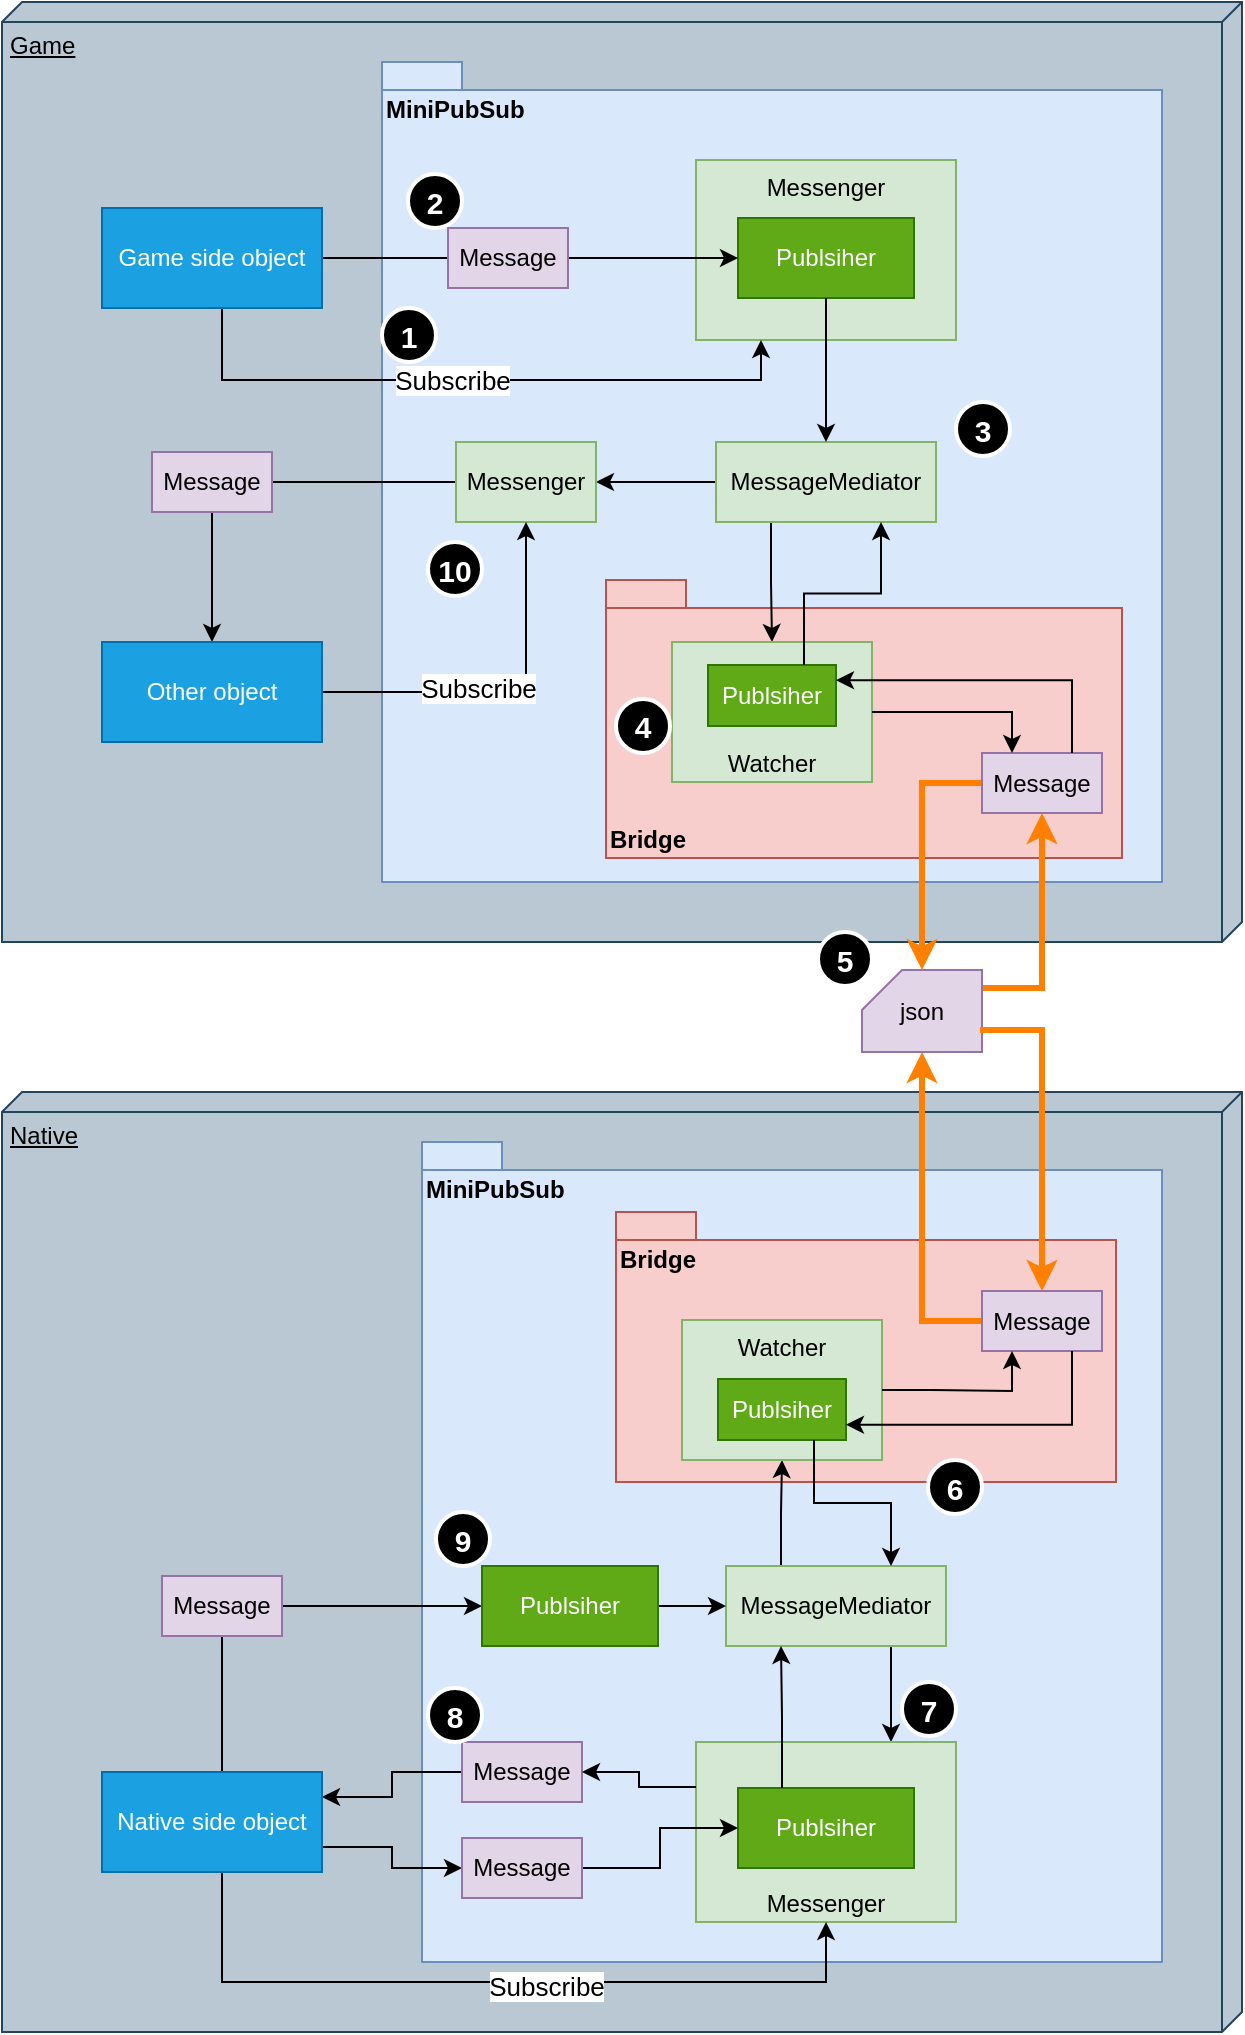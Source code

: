 <mxfile version="24.7.8">
  <diagram name="페이지-1" id="IK191SdpP6nFnNJA5NYr">
    <mxGraphModel dx="1026" dy="684" grid="1" gridSize="10" guides="1" tooltips="1" connect="1" arrows="1" fold="1" page="1" pageScale="1" pageWidth="827" pageHeight="1169" math="0" shadow="0">
      <root>
        <mxCell id="0" />
        <mxCell id="1" parent="0" />
        <mxCell id="MOfZ0UF6O1ds08dy238V-4" value="Game" style="verticalAlign=top;align=left;spacingTop=8;spacingLeft=2;spacingRight=12;shape=cube;size=10;direction=south;fontStyle=4;html=1;whiteSpace=wrap;rotation=0;labelBackgroundColor=none;rounded=0;fillStyle=auto;fillColor=#bac8d3;strokeColor=#23445d;" parent="1" vertex="1">
          <mxGeometry x="120" y="120" width="620" height="470" as="geometry" />
        </mxCell>
        <mxCell id="MOfZ0UF6O1ds08dy238V-5" value="Native" style="verticalAlign=top;align=left;spacingTop=8;spacingLeft=2;spacingRight=12;shape=cube;size=10;direction=south;fontStyle=4;html=1;whiteSpace=wrap;rotation=0;labelBackgroundColor=none;rounded=0;fillColor=#bac8d3;strokeColor=#23445d;" parent="1" vertex="1">
          <mxGeometry x="120" y="665" width="620" height="470" as="geometry" />
        </mxCell>
        <mxCell id="MOfZ0UF6O1ds08dy238V-25" value="MiniPubSub" style="shape=folder;fontStyle=1;spacingTop=10;tabWidth=40;tabHeight=14;tabPosition=left;html=1;whiteSpace=wrap;fillColor=#dae8fc;strokeColor=#6c8ebf;verticalAlign=top;align=left;rounded=0;" parent="1" vertex="1">
          <mxGeometry x="310" y="150" width="390" height="410" as="geometry" />
        </mxCell>
        <mxCell id="MOfZ0UF6O1ds08dy238V-14" value="Game Bridge" style="shape=folder;fontStyle=1;spacingTop=10;tabWidth=40;tabHeight=14;tabPosition=left;html=1;whiteSpace=wrap;fillColor=#d5e8d4;strokeColor=#82b366;rounded=0;" parent="1" vertex="1">
          <mxGeometry x="592" y="724" width="70" height="50" as="geometry" />
        </mxCell>
        <mxCell id="MOfZ0UF6O1ds08dy238V-15" value="Bridge" style="shape=folder;fontStyle=1;spacingTop=10;tabWidth=40;tabHeight=14;tabPosition=left;html=1;whiteSpace=wrap;fillColor=#f8cecc;strokeColor=#b85450;verticalAlign=bottom;align=left;rounded=0;" parent="1" vertex="1">
          <mxGeometry x="422" y="409" width="258" height="139" as="geometry" />
        </mxCell>
        <mxCell id="MOfZ0UF6O1ds08dy238V-94" style="edgeStyle=orthogonalEdgeStyle;rounded=0;orthogonalLoop=1;jettySize=auto;html=1;entryX=1;entryY=0.5;entryDx=0;entryDy=0;" parent="1" source="MOfZ0UF6O1ds08dy238V-18" target="MOfZ0UF6O1ds08dy238V-93" edge="1">
          <mxGeometry relative="1" as="geometry" />
        </mxCell>
        <mxCell id="MOfZ0UF6O1ds08dy238V-115" style="edgeStyle=orthogonalEdgeStyle;rounded=0;orthogonalLoop=1;jettySize=auto;html=1;exitX=0.25;exitY=1;exitDx=0;exitDy=0;" parent="1" source="MOfZ0UF6O1ds08dy238V-18" target="MOfZ0UF6O1ds08dy238V-112" edge="1">
          <mxGeometry relative="1" as="geometry" />
        </mxCell>
        <mxCell id="MOfZ0UF6O1ds08dy238V-18" value="MessageMediator" style="html=1;whiteSpace=wrap;labelBackgroundColor=none;fillColor=#d5e8d4;strokeColor=#82b366;rounded=0;" parent="1" vertex="1">
          <mxGeometry x="477" y="340" width="110" height="40" as="geometry" />
        </mxCell>
        <mxCell id="MOfZ0UF6O1ds08dy238V-22" value="" style="group;rounded=0;" parent="1" vertex="1" connectable="0">
          <mxGeometry x="462" y="199" width="130" height="90" as="geometry" />
        </mxCell>
        <mxCell id="MOfZ0UF6O1ds08dy238V-19" value="Messenger" style="html=1;whiteSpace=wrap;labelBackgroundColor=none;fillColor=#d5e8d4;strokeColor=#82b366;verticalAlign=top;horizontal=1;align=center;rounded=0;" parent="MOfZ0UF6O1ds08dy238V-22" vertex="1">
          <mxGeometry x="5" width="130" height="90" as="geometry" />
        </mxCell>
        <mxCell id="MOfZ0UF6O1ds08dy238V-7" value="Publsiher" style="html=1;whiteSpace=wrap;labelBackgroundColor=none;fillColor=#60a917;strokeColor=#2D7600;fontColor=#ffffff;rounded=0;" parent="MOfZ0UF6O1ds08dy238V-22" vertex="1">
          <mxGeometry x="26" y="29" width="88" height="40" as="geometry" />
        </mxCell>
        <mxCell id="MOfZ0UF6O1ds08dy238V-100" style="edgeStyle=orthogonalEdgeStyle;rounded=0;orthogonalLoop=1;jettySize=auto;html=1;entryX=0;entryY=0.5;entryDx=0;entryDy=0;" parent="1" source="MOfZ0UF6O1ds08dy238V-27" target="MOfZ0UF6O1ds08dy238V-7" edge="1">
          <mxGeometry relative="1" as="geometry" />
        </mxCell>
        <mxCell id="MOfZ0UF6O1ds08dy238V-132" style="edgeStyle=orthogonalEdgeStyle;orthogonalLoop=1;jettySize=auto;html=1;exitX=1;exitY=0.75;exitDx=0;exitDy=0;entryX=0.25;entryY=1;entryDx=0;entryDy=0;rounded=0;curved=0;" parent="1" source="MOfZ0UF6O1ds08dy238V-27" target="MOfZ0UF6O1ds08dy238V-19" edge="1">
          <mxGeometry relative="1" as="geometry">
            <Array as="points">
              <mxPoint x="230" y="261" />
              <mxPoint x="230" y="309" />
              <mxPoint x="499" y="309" />
            </Array>
          </mxGeometry>
        </mxCell>
        <mxCell id="MOfZ0UF6O1ds08dy238V-133" value="&lt;font style=&quot;font-size: 13px;&quot;&gt;Subscribe&lt;/font&gt;" style="edgeLabel;html=1;align=center;verticalAlign=middle;resizable=0;points=[];" parent="MOfZ0UF6O1ds08dy238V-132" vertex="1" connectable="0">
          <mxGeometry x="0.099" relative="1" as="geometry">
            <mxPoint as="offset" />
          </mxGeometry>
        </mxCell>
        <mxCell id="MOfZ0UF6O1ds08dy238V-27" value="Game side object" style="html=1;whiteSpace=wrap;fillColor=#1ba1e2;fontColor=#ffffff;strokeColor=#006EAF;rounded=0;" parent="1" vertex="1">
          <mxGeometry x="170" y="223" width="110" height="50" as="geometry" />
        </mxCell>
        <mxCell id="MOfZ0UF6O1ds08dy238V-1" value="Message" style="html=1;whiteSpace=wrap;labelBackgroundColor=none;fillColor=#e1d5e7;strokeColor=#9673a6;rounded=0;" parent="1" vertex="1">
          <mxGeometry x="343" y="233" width="60" height="30" as="geometry" />
        </mxCell>
        <mxCell id="MOfZ0UF6O1ds08dy238V-123" style="edgeStyle=orthogonalEdgeStyle;rounded=0;orthogonalLoop=1;jettySize=auto;html=1;exitX=0.967;exitY=0.22;exitDx=0;exitDy=0;exitPerimeter=0;entryX=0.5;entryY=1;entryDx=0;entryDy=0;strokeColor=#FF8000;strokeWidth=3;" parent="1" source="MOfZ0UF6O1ds08dy238V-9" target="MOfZ0UF6O1ds08dy238V-46" edge="1">
          <mxGeometry relative="1" as="geometry">
            <Array as="points">
              <mxPoint x="640" y="613" />
            </Array>
          </mxGeometry>
        </mxCell>
        <mxCell id="MOfZ0UF6O1ds08dy238V-9" value="json" style="shape=card;whiteSpace=wrap;html=1;fillColor=#e1d5e7;strokeColor=#9673a6;size=20;rounded=0;" parent="1" vertex="1">
          <mxGeometry x="550" y="604" width="60" height="41" as="geometry" />
        </mxCell>
        <mxCell id="MOfZ0UF6O1ds08dy238V-121" style="edgeStyle=orthogonalEdgeStyle;rounded=0;orthogonalLoop=1;jettySize=auto;html=1;strokeColor=#FF8000;strokeWidth=3;" parent="1" source="MOfZ0UF6O1ds08dy238V-46" target="MOfZ0UF6O1ds08dy238V-9" edge="1">
          <mxGeometry relative="1" as="geometry">
            <Array as="points">
              <mxPoint x="580" y="511" />
            </Array>
          </mxGeometry>
        </mxCell>
        <mxCell id="MOfZ0UF6O1ds08dy238V-46" value="Message" style="html=1;whiteSpace=wrap;labelBackgroundColor=none;fillColor=#e1d5e7;strokeColor=#9673a6;rounded=0;" parent="1" vertex="1">
          <mxGeometry x="610" y="495.5" width="60" height="30" as="geometry" />
        </mxCell>
        <mxCell id="MOfZ0UF6O1ds08dy238V-53" value="MiniPubSub" style="shape=folder;fontStyle=1;spacingTop=10;tabWidth=40;tabHeight=14;tabPosition=left;html=1;whiteSpace=wrap;fillColor=#dae8fc;strokeColor=#6c8ebf;verticalAlign=top;align=left;rounded=0;" parent="1" vertex="1">
          <mxGeometry x="330" y="690" width="370" height="410" as="geometry" />
        </mxCell>
        <mxCell id="MOfZ0UF6O1ds08dy238V-54" value="Bridge" style="shape=folder;fontStyle=1;spacingTop=10;tabWidth=40;tabHeight=14;tabPosition=left;html=1;whiteSpace=wrap;fillColor=#f8cecc;strokeColor=#b85450;verticalAlign=top;align=left;rounded=0;" parent="1" vertex="1">
          <mxGeometry x="427" y="725" width="250" height="135" as="geometry" />
        </mxCell>
        <mxCell id="MOfZ0UF6O1ds08dy238V-55" style="edgeStyle=orthogonalEdgeStyle;rounded=0;orthogonalLoop=1;jettySize=auto;html=1;exitX=0.25;exitY=0;exitDx=0;exitDy=0;" parent="1" source="MOfZ0UF6O1ds08dy238V-56" target="MOfZ0UF6O1ds08dy238V-63" edge="1">
          <mxGeometry relative="1" as="geometry" />
        </mxCell>
        <mxCell id="MOfZ0UF6O1ds08dy238V-87" style="edgeStyle=orthogonalEdgeStyle;rounded=0;orthogonalLoop=1;jettySize=auto;html=1;exitX=0.75;exitY=1;exitDx=0;exitDy=0;entryX=0.75;entryY=0;entryDx=0;entryDy=0;" parent="1" source="MOfZ0UF6O1ds08dy238V-56" target="MOfZ0UF6O1ds08dy238V-58" edge="1">
          <mxGeometry relative="1" as="geometry" />
        </mxCell>
        <mxCell id="MOfZ0UF6O1ds08dy238V-56" value="MessageMediator" style="html=1;whiteSpace=wrap;labelBackgroundColor=none;fillColor=#d5e8d4;strokeColor=#82b366;rounded=0;" parent="1" vertex="1">
          <mxGeometry x="482" y="902" width="110" height="40" as="geometry" />
        </mxCell>
        <mxCell id="MOfZ0UF6O1ds08dy238V-57" value="" style="group;verticalAlign=bottom;align=center;rounded=0;" parent="1" vertex="1" connectable="0">
          <mxGeometry x="467" y="990" width="130" height="90" as="geometry" />
        </mxCell>
        <mxCell id="MOfZ0UF6O1ds08dy238V-58" value="Messenger" style="html=1;whiteSpace=wrap;labelBackgroundColor=none;fillColor=#d5e8d4;strokeColor=#82b366;verticalAlign=bottom;horizontal=1;align=center;rounded=0;" parent="MOfZ0UF6O1ds08dy238V-57" vertex="1">
          <mxGeometry width="130" height="90" as="geometry" />
        </mxCell>
        <mxCell id="MOfZ0UF6O1ds08dy238V-59" value="Publsiher" style="html=1;whiteSpace=wrap;labelBackgroundColor=none;fillColor=#60a917;strokeColor=#2D7600;fontColor=#ffffff;rounded=0;" parent="MOfZ0UF6O1ds08dy238V-57" vertex="1">
          <mxGeometry x="21" y="23" width="88" height="40" as="geometry" />
        </mxCell>
        <mxCell id="MOfZ0UF6O1ds08dy238V-75" style="edgeStyle=orthogonalEdgeStyle;rounded=0;orthogonalLoop=1;jettySize=auto;html=1;entryX=1;entryY=0.25;entryDx=0;entryDy=0;" parent="1" source="MOfZ0UF6O1ds08dy238V-61" target="MOfZ0UF6O1ds08dy238V-74" edge="1">
          <mxGeometry relative="1" as="geometry" />
        </mxCell>
        <mxCell id="MOfZ0UF6O1ds08dy238V-61" value="Message" style="html=1;whiteSpace=wrap;labelBackgroundColor=none;fillColor=#e1d5e7;strokeColor=#9673a6;rounded=0;" parent="1" vertex="1">
          <mxGeometry x="350" y="990" width="60" height="30" as="geometry" />
        </mxCell>
        <mxCell id="MOfZ0UF6O1ds08dy238V-117" style="edgeStyle=orthogonalEdgeStyle;rounded=0;orthogonalLoop=1;jettySize=auto;html=1;entryX=0.5;entryY=1;entryDx=0;entryDy=0;entryPerimeter=0;strokeColor=#FF8000;strokeWidth=3;" parent="1" source="MOfZ0UF6O1ds08dy238V-65" target="MOfZ0UF6O1ds08dy238V-9" edge="1">
          <mxGeometry relative="1" as="geometry">
            <mxPoint x="580" y="650" as="targetPoint" />
            <Array as="points">
              <mxPoint x="580" y="780" />
            </Array>
          </mxGeometry>
        </mxCell>
        <mxCell id="MOfZ0UF6O1ds08dy238V-65" value="Message" style="html=1;whiteSpace=wrap;labelBackgroundColor=none;fillColor=#e1d5e7;strokeColor=#9673a6;rounded=0;" parent="1" vertex="1">
          <mxGeometry x="610" y="764.5" width="60" height="30" as="geometry" />
        </mxCell>
        <mxCell id="MOfZ0UF6O1ds08dy238V-82" style="edgeStyle=orthogonalEdgeStyle;rounded=0;orthogonalLoop=1;jettySize=auto;html=1;exitX=1;exitY=0.75;exitDx=0;exitDy=0;entryX=0;entryY=0.5;entryDx=0;entryDy=0;" parent="1" source="MOfZ0UF6O1ds08dy238V-74" target="MOfZ0UF6O1ds08dy238V-80" edge="1">
          <mxGeometry relative="1" as="geometry" />
        </mxCell>
        <mxCell id="MOfZ0UF6O1ds08dy238V-129" style="edgeStyle=orthogonalEdgeStyle;orthogonalLoop=1;jettySize=auto;html=1;entryX=0;entryY=0.5;entryDx=0;entryDy=0;rounded=0;" parent="1" source="MOfZ0UF6O1ds08dy238V-74" target="MOfZ0UF6O1ds08dy238V-126" edge="1">
          <mxGeometry relative="1" as="geometry">
            <Array as="points">
              <mxPoint x="230" y="922" />
            </Array>
          </mxGeometry>
        </mxCell>
        <mxCell id="MOfZ0UF6O1ds08dy238V-136" style="edgeStyle=orthogonalEdgeStyle;orthogonalLoop=1;jettySize=auto;html=1;entryX=0.5;entryY=1;entryDx=0;entryDy=0;rounded=0;curved=0;" parent="1" source="MOfZ0UF6O1ds08dy238V-74" target="MOfZ0UF6O1ds08dy238V-58" edge="1">
          <mxGeometry relative="1" as="geometry">
            <Array as="points">
              <mxPoint x="230" y="1110" />
              <mxPoint x="532" y="1110" />
            </Array>
          </mxGeometry>
        </mxCell>
        <mxCell id="MOfZ0UF6O1ds08dy238V-137" value="&lt;font style=&quot;font-size: 13px;&quot;&gt;Subscribe&lt;/font&gt;" style="edgeLabel;html=1;align=center;verticalAlign=middle;resizable=0;points=[];" parent="MOfZ0UF6O1ds08dy238V-136" vertex="1" connectable="0">
          <mxGeometry x="0.12" y="-2" relative="1" as="geometry">
            <mxPoint as="offset" />
          </mxGeometry>
        </mxCell>
        <mxCell id="MOfZ0UF6O1ds08dy238V-74" value="Native side object" style="html=1;whiteSpace=wrap;fillColor=#1ba1e2;fontColor=#ffffff;strokeColor=#006EAF;rounded=0;" parent="1" vertex="1">
          <mxGeometry x="170" y="1005" width="110" height="50" as="geometry" />
        </mxCell>
        <mxCell id="MOfZ0UF6O1ds08dy238V-81" style="edgeStyle=orthogonalEdgeStyle;rounded=0;orthogonalLoop=1;jettySize=auto;html=1;" parent="1" source="MOfZ0UF6O1ds08dy238V-80" target="MOfZ0UF6O1ds08dy238V-59" edge="1">
          <mxGeometry relative="1" as="geometry" />
        </mxCell>
        <mxCell id="MOfZ0UF6O1ds08dy238V-80" value="Message" style="html=1;whiteSpace=wrap;labelBackgroundColor=none;fillColor=#e1d5e7;strokeColor=#9673a6;rounded=0;" parent="1" vertex="1">
          <mxGeometry x="350" y="1038" width="60" height="30" as="geometry" />
        </mxCell>
        <mxCell id="MOfZ0UF6O1ds08dy238V-83" style="edgeStyle=orthogonalEdgeStyle;rounded=0;orthogonalLoop=1;jettySize=auto;html=1;exitX=0.25;exitY=0;exitDx=0;exitDy=0;entryX=0.25;entryY=1;entryDx=0;entryDy=0;" parent="1" source="MOfZ0UF6O1ds08dy238V-59" target="MOfZ0UF6O1ds08dy238V-56" edge="1">
          <mxGeometry relative="1" as="geometry" />
        </mxCell>
        <mxCell id="MOfZ0UF6O1ds08dy238V-84" style="edgeStyle=orthogonalEdgeStyle;rounded=0;orthogonalLoop=1;jettySize=auto;html=1;exitX=0;exitY=0.25;exitDx=0;exitDy=0;entryX=1;entryY=0.5;entryDx=0;entryDy=0;" parent="1" source="MOfZ0UF6O1ds08dy238V-58" target="MOfZ0UF6O1ds08dy238V-61" edge="1">
          <mxGeometry relative="1" as="geometry" />
        </mxCell>
        <mxCell id="MOfZ0UF6O1ds08dy238V-89" style="edgeStyle=orthogonalEdgeStyle;rounded=0;orthogonalLoop=1;jettySize=auto;html=1;exitX=0.5;exitY=1;exitDx=0;exitDy=0;" parent="1" source="MOfZ0UF6O1ds08dy238V-7" target="MOfZ0UF6O1ds08dy238V-18" edge="1">
          <mxGeometry relative="1" as="geometry" />
        </mxCell>
        <mxCell id="MOfZ0UF6O1ds08dy238V-96" style="edgeStyle=orthogonalEdgeStyle;rounded=0;orthogonalLoop=1;jettySize=auto;html=1;entryX=0.5;entryY=0;entryDx=0;entryDy=0;" parent="1" source="MOfZ0UF6O1ds08dy238V-93" target="MOfZ0UF6O1ds08dy238V-95" edge="1">
          <mxGeometry relative="1" as="geometry" />
        </mxCell>
        <mxCell id="MOfZ0UF6O1ds08dy238V-93" value="Messenger" style="html=1;whiteSpace=wrap;labelBackgroundColor=none;fillColor=#d5e8d4;strokeColor=#82b366;verticalAlign=middle;horizontal=1;align=center;rounded=0;" parent="1" vertex="1">
          <mxGeometry x="347" y="340" width="70" height="40" as="geometry" />
        </mxCell>
        <mxCell id="MOfZ0UF6O1ds08dy238V-134" style="edgeStyle=orthogonalEdgeStyle;orthogonalLoop=1;jettySize=auto;html=1;exitX=1;exitY=0.5;exitDx=0;exitDy=0;entryX=0.5;entryY=1;entryDx=0;entryDy=0;rounded=0;curved=0;" parent="1" source="MOfZ0UF6O1ds08dy238V-95" target="MOfZ0UF6O1ds08dy238V-93" edge="1">
          <mxGeometry relative="1" as="geometry" />
        </mxCell>
        <mxCell id="MOfZ0UF6O1ds08dy238V-135" value="&lt;font style=&quot;font-size: 13px;&quot;&gt;Subscribe&lt;/font&gt;" style="edgeLabel;html=1;align=center;verticalAlign=middle;resizable=0;points=[];" parent="MOfZ0UF6O1ds08dy238V-134" vertex="1" connectable="0">
          <mxGeometry x="-0.169" y="2" relative="1" as="geometry">
            <mxPoint as="offset" />
          </mxGeometry>
        </mxCell>
        <mxCell id="MOfZ0UF6O1ds08dy238V-95" value="Other object" style="html=1;whiteSpace=wrap;fillColor=#1ba1e2;fontColor=#ffffff;strokeColor=#006EAF;rounded=0;" parent="1" vertex="1">
          <mxGeometry x="170" y="440" width="110" height="50" as="geometry" />
        </mxCell>
        <mxCell id="MOfZ0UF6O1ds08dy238V-97" value="Message" style="html=1;whiteSpace=wrap;labelBackgroundColor=none;fillColor=#e1d5e7;strokeColor=#9673a6;rounded=0;" parent="1" vertex="1">
          <mxGeometry x="195" y="345" width="60" height="30" as="geometry" />
        </mxCell>
        <mxCell id="MOfZ0UF6O1ds08dy238V-104" value="" style="group;rounded=0;" parent="1" vertex="1" connectable="0">
          <mxGeometry x="460" y="769" width="100" height="80" as="geometry" />
        </mxCell>
        <mxCell id="MOfZ0UF6O1ds08dy238V-110" value="" style="group;rounded=0;" parent="MOfZ0UF6O1ds08dy238V-104" vertex="1" connectable="0">
          <mxGeometry y="10" width="100" height="70" as="geometry" />
        </mxCell>
        <mxCell id="MOfZ0UF6O1ds08dy238V-63" value="Watcher" style="html=1;whiteSpace=wrap;labelBackgroundColor=none;fillColor=#d5e8d4;strokeColor=#82b366;verticalAlign=top;horizontal=1;align=center;rounded=0;" parent="MOfZ0UF6O1ds08dy238V-110" vertex="1">
          <mxGeometry width="100" height="70" as="geometry" />
        </mxCell>
        <mxCell id="MOfZ0UF6O1ds08dy238V-103" value="Publsiher" style="html=1;whiteSpace=wrap;labelBackgroundColor=none;fillColor=#60a917;strokeColor=#2D7600;fontColor=#ffffff;rounded=0;" parent="MOfZ0UF6O1ds08dy238V-110" vertex="1">
          <mxGeometry x="18" y="29.5" width="64" height="30.5" as="geometry" />
        </mxCell>
        <mxCell id="MOfZ0UF6O1ds08dy238V-70" style="edgeStyle=orthogonalEdgeStyle;rounded=0;orthogonalLoop=1;jettySize=auto;html=1;exitX=0.75;exitY=1;exitDx=0;exitDy=0;entryX=1;entryY=0.75;entryDx=0;entryDy=0;" parent="1" source="MOfZ0UF6O1ds08dy238V-65" target="MOfZ0UF6O1ds08dy238V-103" edge="1">
          <mxGeometry relative="1" as="geometry" />
        </mxCell>
        <mxCell id="MOfZ0UF6O1ds08dy238V-106" style="edgeStyle=orthogonalEdgeStyle;rounded=0;orthogonalLoop=1;jettySize=auto;html=1;exitX=1;exitY=0.5;exitDx=0;exitDy=0;entryX=0.25;entryY=1;entryDx=0;entryDy=0;" parent="1" source="MOfZ0UF6O1ds08dy238V-63" target="MOfZ0UF6O1ds08dy238V-65" edge="1">
          <mxGeometry relative="1" as="geometry" />
        </mxCell>
        <mxCell id="MOfZ0UF6O1ds08dy238V-108" style="edgeStyle=orthogonalEdgeStyle;rounded=0;orthogonalLoop=1;jettySize=auto;html=1;exitX=0.75;exitY=1;exitDx=0;exitDy=0;entryX=0.75;entryY=0;entryDx=0;entryDy=0;" parent="1" source="MOfZ0UF6O1ds08dy238V-103" target="MOfZ0UF6O1ds08dy238V-56" edge="1">
          <mxGeometry relative="1" as="geometry" />
        </mxCell>
        <mxCell id="MOfZ0UF6O1ds08dy238V-111" value="" style="group;verticalAlign=bottom;rounded=0;" parent="1" vertex="1" connectable="0">
          <mxGeometry x="455" y="440" width="100" height="70" as="geometry" />
        </mxCell>
        <mxCell id="MOfZ0UF6O1ds08dy238V-112" value="Watcher" style="html=1;whiteSpace=wrap;labelBackgroundColor=none;fillColor=#d5e8d4;strokeColor=#82b366;verticalAlign=bottom;horizontal=1;align=center;rounded=0;" parent="MOfZ0UF6O1ds08dy238V-111" vertex="1">
          <mxGeometry width="100" height="70" as="geometry" />
        </mxCell>
        <mxCell id="MOfZ0UF6O1ds08dy238V-113" value="Publsiher" style="html=1;whiteSpace=wrap;labelBackgroundColor=none;fillColor=#60a917;strokeColor=#2D7600;fontColor=#ffffff;rounded=0;" parent="MOfZ0UF6O1ds08dy238V-111" vertex="1">
          <mxGeometry x="18" y="11.5" width="64" height="30.5" as="geometry" />
        </mxCell>
        <mxCell id="MOfZ0UF6O1ds08dy238V-116" style="edgeStyle=orthogonalEdgeStyle;rounded=0;orthogonalLoop=1;jettySize=auto;html=1;exitX=0.75;exitY=0;exitDx=0;exitDy=0;entryX=0.75;entryY=1;entryDx=0;entryDy=0;" parent="1" source="MOfZ0UF6O1ds08dy238V-113" target="MOfZ0UF6O1ds08dy238V-18" edge="1">
          <mxGeometry relative="1" as="geometry" />
        </mxCell>
        <mxCell id="MOfZ0UF6O1ds08dy238V-120" style="edgeStyle=orthogonalEdgeStyle;rounded=0;orthogonalLoop=1;jettySize=auto;html=1;exitX=0.75;exitY=0;exitDx=0;exitDy=0;entryX=1;entryY=0.25;entryDx=0;entryDy=0;" parent="1" source="MOfZ0UF6O1ds08dy238V-46" target="MOfZ0UF6O1ds08dy238V-113" edge="1">
          <mxGeometry relative="1" as="geometry" />
        </mxCell>
        <mxCell id="MOfZ0UF6O1ds08dy238V-119" style="edgeStyle=orthogonalEdgeStyle;rounded=0;orthogonalLoop=1;jettySize=auto;html=1;exitX=1;exitY=0.5;exitDx=0;exitDy=0;entryX=0.25;entryY=0;entryDx=0;entryDy=0;" parent="1" source="MOfZ0UF6O1ds08dy238V-112" target="MOfZ0UF6O1ds08dy238V-46" edge="1">
          <mxGeometry relative="1" as="geometry" />
        </mxCell>
        <mxCell id="MOfZ0UF6O1ds08dy238V-122" style="edgeStyle=orthogonalEdgeStyle;rounded=0;orthogonalLoop=1;jettySize=auto;html=1;exitX=0.983;exitY=0.732;exitDx=0;exitDy=0;exitPerimeter=0;entryX=0.5;entryY=0;entryDx=0;entryDy=0;strokeColor=#FF8000;strokeWidth=3;" parent="1" source="MOfZ0UF6O1ds08dy238V-9" target="MOfZ0UF6O1ds08dy238V-65" edge="1">
          <mxGeometry relative="1" as="geometry" />
        </mxCell>
        <mxCell id="MOfZ0UF6O1ds08dy238V-130" style="edgeStyle=orthogonalEdgeStyle;orthogonalLoop=1;jettySize=auto;html=1;" parent="1" source="MOfZ0UF6O1ds08dy238V-126" target="MOfZ0UF6O1ds08dy238V-56" edge="1">
          <mxGeometry relative="1" as="geometry" />
        </mxCell>
        <mxCell id="MOfZ0UF6O1ds08dy238V-126" value="Publsiher" style="html=1;whiteSpace=wrap;labelBackgroundColor=none;fillColor=#60a917;strokeColor=#2D7600;fontColor=#ffffff;rounded=0;" parent="1" vertex="1">
          <mxGeometry x="360" y="902" width="88" height="40" as="geometry" />
        </mxCell>
        <mxCell id="MOfZ0UF6O1ds08dy238V-139" value="Message" style="html=1;whiteSpace=wrap;labelBackgroundColor=none;fillColor=#e1d5e7;strokeColor=#9673a6;rounded=0;" parent="1" vertex="1">
          <mxGeometry x="200" y="907" width="60" height="30" as="geometry" />
        </mxCell>
        <mxCell id="MOfZ0UF6O1ds08dy238V-140" value="&lt;font style=&quot;font-size: 15px;&quot; color=&quot;#ffffff&quot;&gt;&lt;b&gt;1&lt;/b&gt;&lt;/font&gt;" style="ellipse;whiteSpace=wrap;html=1;aspect=fixed;fillColor=#000000;strokeColor=#FFFFFF;strokeWidth=2;" parent="1" vertex="1">
          <mxGeometry x="310" y="273" width="27" height="27" as="geometry" />
        </mxCell>
        <mxCell id="MOfZ0UF6O1ds08dy238V-142" value="&lt;font style=&quot;font-size: 15px;&quot; color=&quot;#ffffff&quot;&gt;&lt;b&gt;2&lt;/b&gt;&lt;/font&gt;" style="ellipse;whiteSpace=wrap;html=1;aspect=fixed;fillColor=#000000;strokeColor=#FFFFFF;strokeWidth=2;" parent="1" vertex="1">
          <mxGeometry x="323" y="206" width="27" height="27" as="geometry" />
        </mxCell>
        <mxCell id="MOfZ0UF6O1ds08dy238V-143" value="&lt;font style=&quot;font-size: 15px;&quot; color=&quot;#ffffff&quot;&gt;&lt;b&gt;3&lt;/b&gt;&lt;/font&gt;" style="ellipse;whiteSpace=wrap;html=1;aspect=fixed;fillColor=#000000;strokeColor=#FFFFFF;strokeWidth=2;" parent="1" vertex="1">
          <mxGeometry x="597" y="320" width="27" height="27" as="geometry" />
        </mxCell>
        <mxCell id="MOfZ0UF6O1ds08dy238V-144" value="&lt;font style=&quot;font-size: 15px;&quot; color=&quot;#ffffff&quot;&gt;&lt;b&gt;4&lt;/b&gt;&lt;/font&gt;" style="ellipse;whiteSpace=wrap;html=1;aspect=fixed;fillColor=#000000;strokeColor=#FFFFFF;strokeWidth=2;" parent="1" vertex="1">
          <mxGeometry x="427" y="468.5" width="27" height="27" as="geometry" />
        </mxCell>
        <mxCell id="MOfZ0UF6O1ds08dy238V-145" value="&lt;font style=&quot;font-size: 15px;&quot; color=&quot;#ffffff&quot;&gt;&lt;b&gt;5&lt;/b&gt;&lt;/font&gt;" style="ellipse;whiteSpace=wrap;html=1;aspect=fixed;fillColor=#000000;strokeColor=#FFFFFF;strokeWidth=2;" parent="1" vertex="1">
          <mxGeometry x="528" y="585" width="27" height="27" as="geometry" />
        </mxCell>
        <mxCell id="MOfZ0UF6O1ds08dy238V-146" value="&lt;font style=&quot;font-size: 15px;&quot; color=&quot;#ffffff&quot;&gt;&lt;b&gt;6&lt;/b&gt;&lt;/font&gt;" style="ellipse;whiteSpace=wrap;html=1;aspect=fixed;fillColor=#000000;strokeColor=#FFFFFF;strokeWidth=2;" parent="1" vertex="1">
          <mxGeometry x="583" y="849" width="27" height="27" as="geometry" />
        </mxCell>
        <mxCell id="MOfZ0UF6O1ds08dy238V-149" value="&lt;font style=&quot;font-size: 15px;&quot; color=&quot;#ffffff&quot;&gt;&lt;b&gt;7&lt;/b&gt;&lt;/font&gt;" style="ellipse;whiteSpace=wrap;html=1;aspect=fixed;fillColor=#000000;strokeColor=#FFFFFF;strokeWidth=2;" parent="1" vertex="1">
          <mxGeometry x="570" y="960" width="27" height="27" as="geometry" />
        </mxCell>
        <mxCell id="MOfZ0UF6O1ds08dy238V-150" value="&lt;font style=&quot;font-size: 15px;&quot; color=&quot;#ffffff&quot;&gt;&lt;b&gt;8&lt;/b&gt;&lt;/font&gt;" style="ellipse;whiteSpace=wrap;html=1;aspect=fixed;fillColor=#000000;strokeColor=#FFFFFF;strokeWidth=2;" parent="1" vertex="1">
          <mxGeometry x="333" y="963" width="27" height="27" as="geometry" />
        </mxCell>
        <mxCell id="MOfZ0UF6O1ds08dy238V-151" value="&lt;font style=&quot;font-size: 15px;&quot; color=&quot;#ffffff&quot;&gt;&lt;b&gt;9&lt;/b&gt;&lt;/font&gt;" style="ellipse;whiteSpace=wrap;html=1;aspect=fixed;fillColor=#000000;strokeColor=#FFFFFF;strokeWidth=2;" parent="1" vertex="1">
          <mxGeometry x="337" y="875" width="27" height="27" as="geometry" />
        </mxCell>
        <mxCell id="MOfZ0UF6O1ds08dy238V-152" value="&lt;font style=&quot;font-size: 15px;&quot; color=&quot;#ffffff&quot;&gt;&lt;b&gt;10&lt;/b&gt;&lt;/font&gt;" style="ellipse;whiteSpace=wrap;html=1;aspect=fixed;fillColor=#000000;strokeColor=#FFFFFF;strokeWidth=2;" parent="1" vertex="1">
          <mxGeometry x="333" y="390" width="27" height="27" as="geometry" />
        </mxCell>
      </root>
    </mxGraphModel>
  </diagram>
</mxfile>
